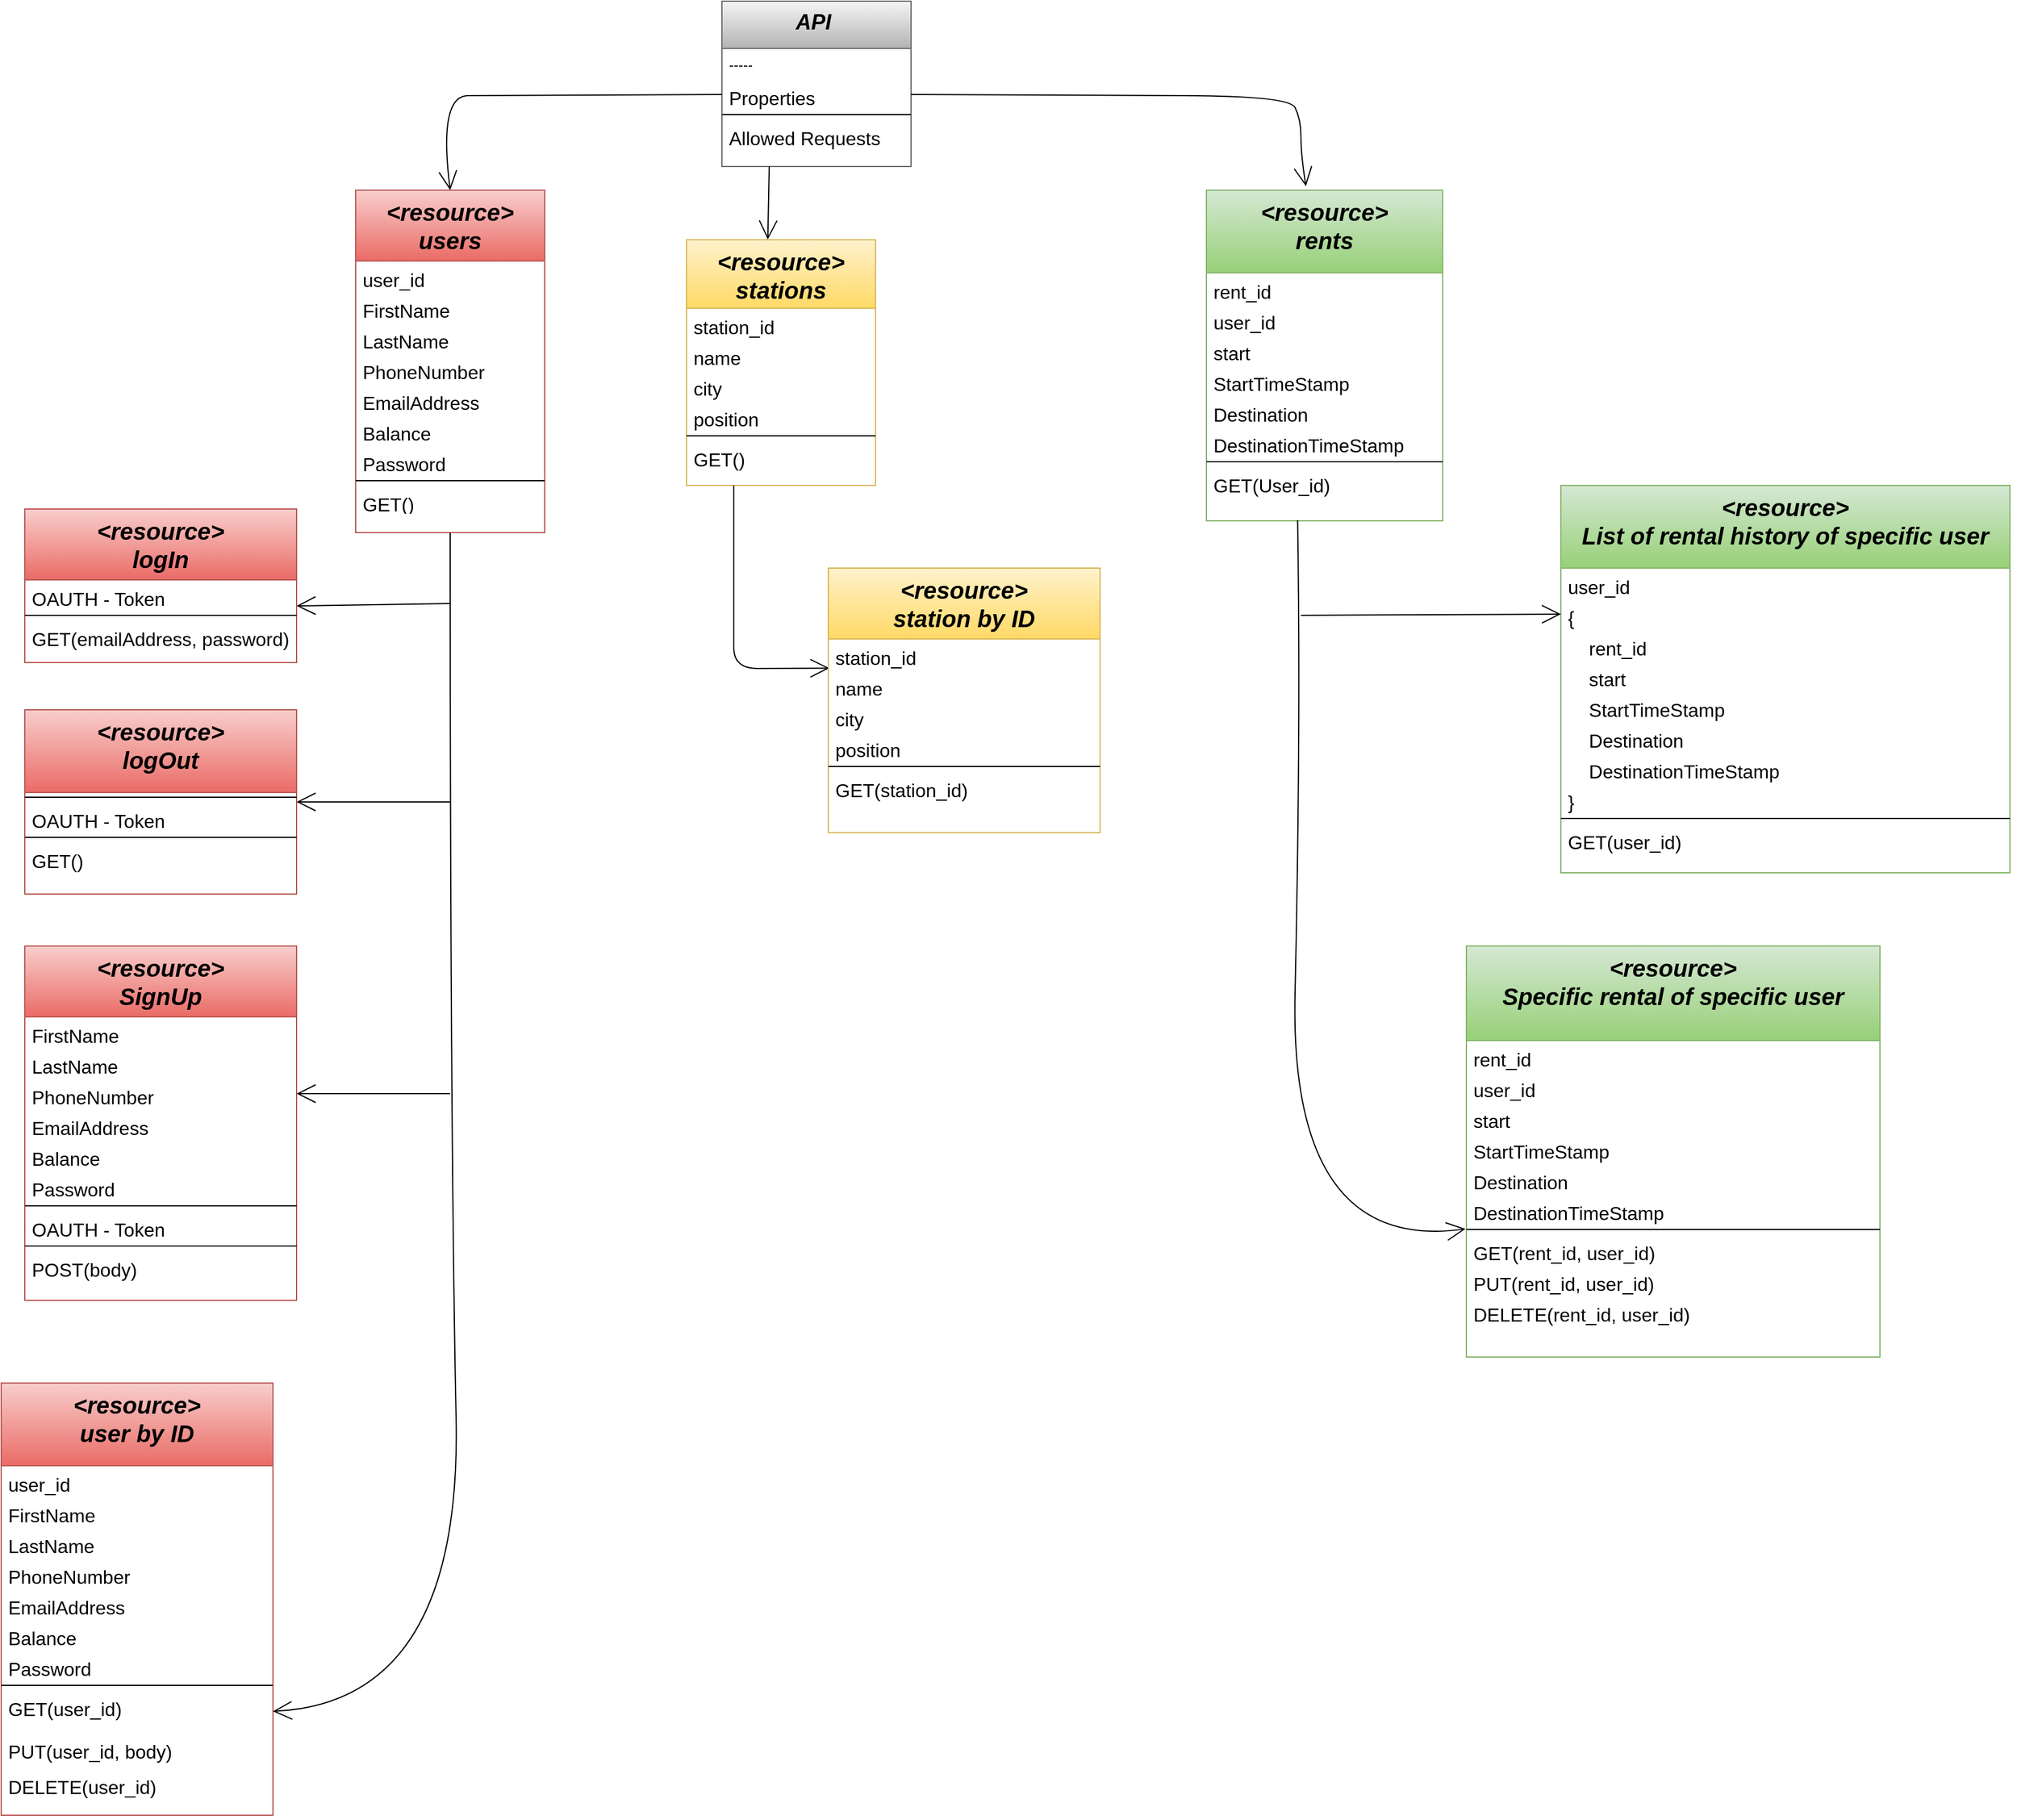 <mxfile version="20.5.3" type="device"><diagram id="C5RBs43oDa-KdzZeNtuy" name="Page-1"><mxGraphModel dx="2133" dy="811" grid="1" gridSize="10" guides="1" tooltips="1" connect="1" arrows="1" fold="1" page="1" pageScale="1" pageWidth="827" pageHeight="1169" math="0" shadow="0"><root><mxCell id="WIyWlLk6GJQsqaUBKTNV-0"/><mxCell id="WIyWlLk6GJQsqaUBKTNV-1" parent="WIyWlLk6GJQsqaUBKTNV-0"/><mxCell id="zkfFHV4jXpPFQw0GAbJ--0" value="API " style="swimlane;fontStyle=3;align=center;verticalAlign=top;childLayout=stackLayout;horizontal=1;startSize=40;horizontalStack=0;resizeParent=1;resizeLast=0;collapsible=1;marginBottom=0;rounded=0;shadow=0;strokeWidth=1;fillColor=#f5f5f5;gradientColor=#b3b3b3;strokeColor=#666666;fontSize=18;" parent="WIyWlLk6GJQsqaUBKTNV-1" vertex="1"><mxGeometry x="430" y="40" width="160" height="140" as="geometry"><mxRectangle x="230" y="140" width="160" height="26" as="alternateBounds"/></mxGeometry></mxCell><mxCell id="zkfFHV4jXpPFQw0GAbJ--1" value="-----" style="text;align=left;verticalAlign=top;spacingLeft=4;spacingRight=4;overflow=hidden;rotatable=0;points=[[0,0.5],[1,0.5]];portConstraint=eastwest;" parent="zkfFHV4jXpPFQw0GAbJ--0" vertex="1"><mxGeometry y="40" width="160" height="26" as="geometry"/></mxCell><mxCell id="zkfFHV4jXpPFQw0GAbJ--2" value="Properties" style="text;align=left;verticalAlign=top;spacingLeft=4;spacingRight=4;overflow=hidden;rotatable=0;points=[[0,0.5],[1,0.5]];portConstraint=eastwest;rounded=0;shadow=0;html=0;fontSize=16;" parent="zkfFHV4jXpPFQw0GAbJ--0" vertex="1"><mxGeometry y="66" width="160" height="26" as="geometry"/></mxCell><mxCell id="zkfFHV4jXpPFQw0GAbJ--4" value="&lt;span style=&quot;color: rgba(0, 0, 0, 0); font-family: monospace; font-size: 0px; background-color: rgb(240, 240, 240);&quot;&gt;%3CmxGraphModel%3E%3Croot%3E%3CmxCell%20id%3D%220%22%2F%3E%3CmxCell%20id%3D%221%22%20parent%3D%220%22%2F%3E%3CmxCell%20id%3D%222%22%20value%3D%22Name%22%20style%3D%22text%3Balign%3Dleft%3BverticalAlign%3Dtop%3BspacingLeft%3D4%3BspacingRight%3D4%3Boverflow%3Dhidden%3Brotatable%3D0%3Bpoints%3D%5B%5B0%2C0.5%5D%2C%5B1%2C0.5%5D%5D%3BportConstraint%3Deastwest%3B%22%20vertex%3D%221%22%20parent%3D%221%22%3E%3CmxGeometry%20x%3D%22600%22%20y%3D%22280%22%20width%3D%22140%22%20height%3D%2226%22%20as%3D%22geometry%22%2F%3E%3C%2FmxCell%3E%3C%2Froot%3E%3C%2FmxGraphModel%3E&lt;/span&gt;" style="line;html=1;strokeWidth=1;align=left;verticalAlign=middle;spacingTop=-1;spacingLeft=3;spacingRight=3;rotatable=0;labelPosition=right;points=[];portConstraint=eastwest;" parent="zkfFHV4jXpPFQw0GAbJ--0" vertex="1"><mxGeometry y="92" width="160" height="8" as="geometry"/></mxCell><mxCell id="zkfFHV4jXpPFQw0GAbJ--3" value="Allowed Requests" style="text;align=left;verticalAlign=top;spacingLeft=4;spacingRight=4;overflow=hidden;rotatable=0;points=[[0,0.5],[1,0.5]];portConstraint=eastwest;rounded=0;shadow=0;html=0;fontSize=16;" parent="zkfFHV4jXpPFQw0GAbJ--0" vertex="1"><mxGeometry y="100" width="160" height="26" as="geometry"/></mxCell><mxCell id="fStVDJpvkza2coMnj4jC-12" value="&lt;resource&gt;&#10;users" style="swimlane;fontStyle=3;align=center;verticalAlign=top;childLayout=stackLayout;horizontal=1;startSize=60;horizontalStack=0;resizeParent=1;resizeLast=0;collapsible=1;marginBottom=0;rounded=0;shadow=0;strokeWidth=1;fillColor=#f8cecc;strokeColor=#b85450;gradientColor=#ea6b66;fontSize=20;" parent="WIyWlLk6GJQsqaUBKTNV-1" vertex="1"><mxGeometry x="120" y="200" width="160" height="290" as="geometry"><mxRectangle x="230" y="140" width="160" height="26" as="alternateBounds"/></mxGeometry></mxCell><mxCell id="fStVDJpvkza2coMnj4jC-14" value="user_id" style="text;align=left;verticalAlign=top;spacingLeft=4;spacingRight=4;overflow=hidden;rotatable=0;points=[[0,0.5],[1,0.5]];portConstraint=eastwest;rounded=0;shadow=0;html=0;fontSize=16;" parent="fStVDJpvkza2coMnj4jC-12" vertex="1"><mxGeometry y="60" width="160" height="26" as="geometry"/></mxCell><mxCell id="fStVDJpvkza2coMnj4jC-15" value="FirstName" style="text;align=left;verticalAlign=top;spacingLeft=4;spacingRight=4;overflow=hidden;rotatable=0;points=[[0,0.5],[1,0.5]];portConstraint=eastwest;rounded=0;shadow=0;html=0;fontSize=16;" parent="fStVDJpvkza2coMnj4jC-12" vertex="1"><mxGeometry y="86" width="160" height="26" as="geometry"/></mxCell><mxCell id="fStVDJpvkza2coMnj4jC-30" value="LastName" style="text;align=left;verticalAlign=top;spacingLeft=4;spacingRight=4;overflow=hidden;rotatable=0;points=[[0,0.5],[1,0.5]];portConstraint=eastwest;rounded=0;shadow=0;html=0;fontSize=16;" parent="fStVDJpvkza2coMnj4jC-12" vertex="1"><mxGeometry y="112" width="160" height="26" as="geometry"/></mxCell><mxCell id="fStVDJpvkza2coMnj4jC-34" value="PhoneNumber" style="text;align=left;verticalAlign=top;spacingLeft=4;spacingRight=4;overflow=hidden;rotatable=0;points=[[0,0.5],[1,0.5]];portConstraint=eastwest;rounded=0;shadow=0;html=0;fontSize=16;" parent="fStVDJpvkza2coMnj4jC-12" vertex="1"><mxGeometry y="138" width="160" height="26" as="geometry"/></mxCell><mxCell id="fStVDJpvkza2coMnj4jC-36" value="EmailAddress" style="text;align=left;verticalAlign=top;spacingLeft=4;spacingRight=4;overflow=hidden;rotatable=0;points=[[0,0.5],[1,0.5]];portConstraint=eastwest;rounded=0;shadow=0;html=0;fontSize=16;" parent="fStVDJpvkza2coMnj4jC-12" vertex="1"><mxGeometry y="164" width="160" height="26" as="geometry"/></mxCell><mxCell id="fStVDJpvkza2coMnj4jC-37" value="Balance" style="text;align=left;verticalAlign=top;spacingLeft=4;spacingRight=4;overflow=hidden;rotatable=0;points=[[0,0.5],[1,0.5]];portConstraint=eastwest;rounded=0;shadow=0;html=0;fontSize=16;" parent="fStVDJpvkza2coMnj4jC-12" vertex="1"><mxGeometry y="190" width="160" height="26" as="geometry"/></mxCell><mxCell id="fStVDJpvkza2coMnj4jC-38" value="Password" style="text;align=left;verticalAlign=top;spacingLeft=4;spacingRight=4;overflow=hidden;rotatable=0;points=[[0,0.5],[1,0.5]];portConstraint=eastwest;rounded=0;shadow=0;html=0;fontSize=16;" parent="fStVDJpvkza2coMnj4jC-12" vertex="1"><mxGeometry y="216" width="160" height="26" as="geometry"/></mxCell><mxCell id="fStVDJpvkza2coMnj4jC-16" value="&lt;span style=&quot;color: rgba(0, 0, 0, 0); font-family: monospace; font-size: 0px; background-color: rgb(240, 240, 240);&quot;&gt;%3CmxGraphModel%3E%3Croot%3E%3CmxCell%20id%3D%220%22%2F%3E%3CmxCell%20id%3D%221%22%20parent%3D%220%22%2F%3E%3CmxCell%20id%3D%222%22%20value%3D%22Name%22%20style%3D%22text%3Balign%3Dleft%3BverticalAlign%3Dtop%3BspacingLeft%3D4%3BspacingRight%3D4%3Boverflow%3Dhidden%3Brotatable%3D0%3Bpoints%3D%5B%5B0%2C0.5%5D%2C%5B1%2C0.5%5D%5D%3BportConstraint%3Deastwest%3B%22%20vertex%3D%221%22%20parent%3D%221%22%3E%3CmxGeometry%20x%3D%22600%22%20y%3D%22280%22%20width%3D%22140%22%20height%3D%2226%22%20as%3D%22geometry%22%2F%3E%3C%2FmxCell%3E%3C%2Froot%3E%3C%2FmxGraphModel%3E&lt;/span&gt;" style="line;html=1;strokeWidth=1;align=left;verticalAlign=middle;spacingTop=-1;spacingLeft=3;spacingRight=3;rotatable=0;labelPosition=right;points=[];portConstraint=eastwest;" parent="fStVDJpvkza2coMnj4jC-12" vertex="1"><mxGeometry y="242" width="160" height="8" as="geometry"/></mxCell><mxCell id="fStVDJpvkza2coMnj4jC-86" value="GET()" style="text;align=left;verticalAlign=top;spacingLeft=4;spacingRight=4;overflow=hidden;rotatable=0;points=[[0,0.5],[1,0.5]];portConstraint=eastwest;rounded=0;shadow=0;html=0;fontSize=16;" parent="fStVDJpvkza2coMnj4jC-12" vertex="1"><mxGeometry y="250" width="160" height="20" as="geometry"/></mxCell><mxCell id="fStVDJpvkza2coMnj4jC-53" value="&lt;resource&gt;&#10;logIn" style="swimlane;fontStyle=3;align=center;verticalAlign=top;childLayout=stackLayout;horizontal=1;startSize=60;horizontalStack=0;resizeParent=1;resizeLast=0;collapsible=1;marginBottom=0;rounded=0;shadow=0;strokeWidth=1;fillColor=#f8cecc;strokeColor=#b85450;gradientColor=#ea6b66;fontSize=20;" parent="WIyWlLk6GJQsqaUBKTNV-1" vertex="1"><mxGeometry x="-160" y="470" width="230" height="130" as="geometry"><mxRectangle x="230" y="140" width="160" height="26" as="alternateBounds"/></mxGeometry></mxCell><mxCell id="fStVDJpvkza2coMnj4jC-80" value="OAUTH - Token" style="text;align=left;verticalAlign=top;spacingLeft=4;spacingRight=4;overflow=hidden;rotatable=0;points=[[0,0.5],[1,0.5]];portConstraint=eastwest;rounded=0;shadow=0;html=0;fontSize=16;" parent="fStVDJpvkza2coMnj4jC-53" vertex="1"><mxGeometry y="60" width="230" height="26" as="geometry"/></mxCell><mxCell id="fStVDJpvkza2coMnj4jC-61" value="&lt;span style=&quot;color: rgba(0, 0, 0, 0); font-family: monospace; font-size: 0px; background-color: rgb(240, 240, 240);&quot;&gt;%3CmxGraphModel%3E%3Croot%3E%3CmxCell%20id%3D%220%22%2F%3E%3CmxCell%20id%3D%221%22%20parent%3D%220%22%2F%3E%3CmxCell%20id%3D%222%22%20value%3D%22Name%22%20style%3D%22text%3Balign%3Dleft%3BverticalAlign%3Dtop%3BspacingLeft%3D4%3BspacingRight%3D4%3Boverflow%3Dhidden%3Brotatable%3D0%3Bpoints%3D%5B%5B0%2C0.5%5D%2C%5B1%2C0.5%5D%5D%3BportConstraint%3Deastwest%3B%22%20vertex%3D%221%22%20parent%3D%221%22%3E%3CmxGeometry%20x%3D%22600%22%20y%3D%22280%22%20width%3D%22140%22%20height%3D%2226%22%20as%3D%22geometry%22%2F%3E%3C%2FmxCell%3E%3C%2Froot%3E%3C%2FmxGraphModel%3E&lt;/span&gt;" style="line;html=1;strokeWidth=1;align=left;verticalAlign=middle;spacingTop=-1;spacingLeft=3;spacingRight=3;rotatable=0;labelPosition=right;points=[];portConstraint=eastwest;" parent="fStVDJpvkza2coMnj4jC-53" vertex="1"><mxGeometry y="86" width="230" height="8" as="geometry"/></mxCell><mxCell id="fStVDJpvkza2coMnj4jC-60" value="GET(emailAddress, password)" style="text;align=left;verticalAlign=top;spacingLeft=4;spacingRight=4;overflow=hidden;rotatable=0;points=[[0,0.5],[1,0.5]];portConstraint=eastwest;rounded=0;shadow=0;html=0;fontSize=16;" parent="fStVDJpvkza2coMnj4jC-53" vertex="1"><mxGeometry y="94" width="230" height="26" as="geometry"/></mxCell><mxCell id="fStVDJpvkza2coMnj4jC-62" value="&lt;resource&gt;&#10;logOut" style="swimlane;fontStyle=3;align=center;verticalAlign=top;childLayout=stackLayout;horizontal=1;startSize=70;horizontalStack=0;resizeParent=1;resizeLast=0;collapsible=1;marginBottom=0;rounded=0;shadow=0;strokeWidth=1;fillColor=#f8cecc;strokeColor=#b85450;gradientColor=#ea6b66;fontSize=20;" parent="WIyWlLk6GJQsqaUBKTNV-1" vertex="1"><mxGeometry x="-160" y="640" width="230" height="156" as="geometry"><mxRectangle x="230" y="140" width="160" height="26" as="alternateBounds"/></mxGeometry></mxCell><mxCell id="fStVDJpvkza2coMnj4jC-70" value="&lt;span style=&quot;color: rgba(0, 0, 0, 0); font-family: monospace; font-size: 0px; background-color: rgb(240, 240, 240);&quot;&gt;%3CmxGraphModel%3E%3Croot%3E%3CmxCell%20id%3D%220%22%2F%3E%3CmxCell%20id%3D%221%22%20parent%3D%220%22%2F%3E%3CmxCell%20id%3D%222%22%20value%3D%22Name%22%20style%3D%22text%3Balign%3Dleft%3BverticalAlign%3Dtop%3BspacingLeft%3D4%3BspacingRight%3D4%3Boverflow%3Dhidden%3Brotatable%3D0%3Bpoints%3D%5B%5B0%2C0.5%5D%2C%5B1%2C0.5%5D%5D%3BportConstraint%3Deastwest%3B%22%20vertex%3D%221%22%20parent%3D%221%22%3E%3CmxGeometry%20x%3D%22600%22%20y%3D%22280%22%20width%3D%22140%22%20height%3D%2226%22%20as%3D%22geometry%22%2F%3E%3C%2FmxCell%3E%3C%2Froot%3E%3C%2FmxGraphModel%3E&lt;/span&gt;" style="line;html=1;strokeWidth=1;align=left;verticalAlign=middle;spacingTop=-1;spacingLeft=3;spacingRight=3;rotatable=0;labelPosition=right;points=[];portConstraint=eastwest;" parent="fStVDJpvkza2coMnj4jC-62" vertex="1"><mxGeometry y="70" width="230" height="8" as="geometry"/></mxCell><mxCell id="vQHNrPPgYMYY8FxcDJeK-4" value="OAUTH - Token" style="text;align=left;verticalAlign=top;spacingLeft=4;spacingRight=4;overflow=hidden;rotatable=0;points=[[0,0.5],[1,0.5]];portConstraint=eastwest;rounded=0;shadow=0;html=0;fontSize=16;" parent="fStVDJpvkza2coMnj4jC-62" vertex="1"><mxGeometry y="78" width="230" height="26" as="geometry"/></mxCell><mxCell id="vQHNrPPgYMYY8FxcDJeK-22" value="&lt;span style=&quot;color: rgba(0, 0, 0, 0); font-family: monospace; font-size: 0px; background-color: rgb(240, 240, 240);&quot;&gt;%3CmxGraphModel%3E%3Croot%3E%3CmxCell%20id%3D%220%22%2F%3E%3CmxCell%20id%3D%221%22%20parent%3D%220%22%2F%3E%3CmxCell%20id%3D%222%22%20value%3D%22Name%22%20style%3D%22text%3Balign%3Dleft%3BverticalAlign%3Dtop%3BspacingLeft%3D4%3BspacingRight%3D4%3Boverflow%3Dhidden%3Brotatable%3D0%3Bpoints%3D%5B%5B0%2C0.5%5D%2C%5B1%2C0.5%5D%5D%3BportConstraint%3Deastwest%3B%22%20vertex%3D%221%22%20parent%3D%221%22%3E%3CmxGeometry%20x%3D%22600%22%20y%3D%22280%22%20width%3D%22140%22%20height%3D%2226%22%20as%3D%22geometry%22%2F%3E%3C%2FmxCell%3E%3C%2Froot%3E%3C%2FmxGraphModel%3E&lt;/span&gt;" style="line;html=1;strokeWidth=1;align=left;verticalAlign=middle;spacingTop=-1;spacingLeft=3;spacingRight=3;rotatable=0;labelPosition=right;points=[];portConstraint=eastwest;" parent="fStVDJpvkza2coMnj4jC-62" vertex="1"><mxGeometry y="104" width="230" height="8" as="geometry"/></mxCell><mxCell id="fStVDJpvkza2coMnj4jC-81" value="GET()" style="text;align=left;verticalAlign=top;spacingLeft=4;spacingRight=4;overflow=hidden;rotatable=0;points=[[0,0.5],[1,0.5]];portConstraint=eastwest;rounded=0;shadow=0;html=0;fontSize=16;" parent="fStVDJpvkza2coMnj4jC-62" vertex="1"><mxGeometry y="112" width="230" height="26" as="geometry"/></mxCell><mxCell id="fStVDJpvkza2coMnj4jC-82" value="&lt;resource&gt;&#10;SignUp" style="swimlane;fontStyle=3;align=center;verticalAlign=top;childLayout=stackLayout;horizontal=1;startSize=60;horizontalStack=0;resizeParent=1;resizeLast=0;collapsible=1;marginBottom=0;rounded=0;shadow=0;strokeWidth=1;fillColor=#f8cecc;strokeColor=#b85450;gradientColor=#ea6b66;fontSize=20;" parent="WIyWlLk6GJQsqaUBKTNV-1" vertex="1"><mxGeometry x="-160" y="840" width="230" height="300" as="geometry"><mxRectangle x="230" y="140" width="160" height="26" as="alternateBounds"/></mxGeometry></mxCell><mxCell id="vQHNrPPgYMYY8FxcDJeK-14" value="FirstName" style="text;align=left;verticalAlign=top;spacingLeft=4;spacingRight=4;overflow=hidden;rotatable=0;points=[[0,0.5],[1,0.5]];portConstraint=eastwest;rounded=0;shadow=0;html=0;fontSize=16;" parent="fStVDJpvkza2coMnj4jC-82" vertex="1"><mxGeometry y="60" width="230" height="26" as="geometry"/></mxCell><mxCell id="vQHNrPPgYMYY8FxcDJeK-16" value="LastName" style="text;align=left;verticalAlign=top;spacingLeft=4;spacingRight=4;overflow=hidden;rotatable=0;points=[[0,0.5],[1,0.5]];portConstraint=eastwest;rounded=0;shadow=0;html=0;fontSize=16;" parent="fStVDJpvkza2coMnj4jC-82" vertex="1"><mxGeometry y="86" width="230" height="26" as="geometry"/></mxCell><mxCell id="vQHNrPPgYMYY8FxcDJeK-17" value="PhoneNumber" style="text;align=left;verticalAlign=top;spacingLeft=4;spacingRight=4;overflow=hidden;rotatable=0;points=[[0,0.5],[1,0.5]];portConstraint=eastwest;rounded=0;shadow=0;html=0;fontSize=16;" parent="fStVDJpvkza2coMnj4jC-82" vertex="1"><mxGeometry y="112" width="230" height="26" as="geometry"/></mxCell><mxCell id="vQHNrPPgYMYY8FxcDJeK-18" value="EmailAddress" style="text;align=left;verticalAlign=top;spacingLeft=4;spacingRight=4;overflow=hidden;rotatable=0;points=[[0,0.5],[1,0.5]];portConstraint=eastwest;rounded=0;shadow=0;html=0;fontSize=16;" parent="fStVDJpvkza2coMnj4jC-82" vertex="1"><mxGeometry y="138" width="230" height="26" as="geometry"/></mxCell><mxCell id="vQHNrPPgYMYY8FxcDJeK-19" value="Balance" style="text;align=left;verticalAlign=top;spacingLeft=4;spacingRight=4;overflow=hidden;rotatable=0;points=[[0,0.5],[1,0.5]];portConstraint=eastwest;rounded=0;shadow=0;html=0;fontSize=16;" parent="fStVDJpvkza2coMnj4jC-82" vertex="1"><mxGeometry y="164" width="230" height="26" as="geometry"/></mxCell><mxCell id="vQHNrPPgYMYY8FxcDJeK-20" value="Password" style="text;align=left;verticalAlign=top;spacingLeft=4;spacingRight=4;overflow=hidden;rotatable=0;points=[[0,0.5],[1,0.5]];portConstraint=eastwest;rounded=0;shadow=0;html=0;fontSize=16;" parent="fStVDJpvkza2coMnj4jC-82" vertex="1"><mxGeometry y="190" width="230" height="26" as="geometry"/></mxCell><mxCell id="fStVDJpvkza2coMnj4jC-84" value="&lt;span style=&quot;color: rgba(0, 0, 0, 0); font-family: monospace; font-size: 0px; background-color: rgb(240, 240, 240);&quot;&gt;%3CmxGraphModel%3E%3Croot%3E%3CmxCell%20id%3D%220%22%2F%3E%3CmxCell%20id%3D%221%22%20parent%3D%220%22%2F%3E%3CmxCell%20id%3D%222%22%20value%3D%22Name%22%20style%3D%22text%3Balign%3Dleft%3BverticalAlign%3Dtop%3BspacingLeft%3D4%3BspacingRight%3D4%3Boverflow%3Dhidden%3Brotatable%3D0%3Bpoints%3D%5B%5B0%2C0.5%5D%2C%5B1%2C0.5%5D%5D%3BportConstraint%3Deastwest%3B%22%20vertex%3D%221%22%20parent%3D%221%22%3E%3CmxGeometry%20x%3D%22600%22%20y%3D%22280%22%20width%3D%22140%22%20height%3D%2226%22%20as%3D%22geometry%22%2F%3E%3C%2FmxCell%3E%3C%2Froot%3E%3C%2FmxGraphModel%3E&lt;/span&gt;" style="line;html=1;strokeWidth=1;align=left;verticalAlign=middle;spacingTop=-1;spacingLeft=3;spacingRight=3;rotatable=0;labelPosition=right;points=[];portConstraint=eastwest;" parent="fStVDJpvkza2coMnj4jC-82" vertex="1"><mxGeometry y="216" width="230" height="8" as="geometry"/></mxCell><mxCell id="fStVDJpvkza2coMnj4jC-95" value="OAUTH - Token" style="text;align=left;verticalAlign=top;spacingLeft=4;spacingRight=4;overflow=hidden;rotatable=0;points=[[0,0.5],[1,0.5]];portConstraint=eastwest;rounded=0;shadow=0;html=0;fontSize=16;" parent="fStVDJpvkza2coMnj4jC-82" vertex="1"><mxGeometry y="224" width="230" height="26" as="geometry"/></mxCell><mxCell id="vQHNrPPgYMYY8FxcDJeK-21" value="&lt;span style=&quot;color: rgba(0, 0, 0, 0); font-family: monospace; font-size: 0px; background-color: rgb(240, 240, 240);&quot;&gt;%3CmxGraphModel%3E%3Croot%3E%3CmxCell%20id%3D%220%22%2F%3E%3CmxCell%20id%3D%221%22%20parent%3D%220%22%2F%3E%3CmxCell%20id%3D%222%22%20value%3D%22Name%22%20style%3D%22text%3Balign%3Dleft%3BverticalAlign%3Dtop%3BspacingLeft%3D4%3BspacingRight%3D4%3Boverflow%3Dhidden%3Brotatable%3D0%3Bpoints%3D%5B%5B0%2C0.5%5D%2C%5B1%2C0.5%5D%5D%3BportConstraint%3Deastwest%3B%22%20vertex%3D%221%22%20parent%3D%221%22%3E%3CmxGeometry%20x%3D%22600%22%20y%3D%22280%22%20width%3D%22140%22%20height%3D%2226%22%20as%3D%22geometry%22%2F%3E%3C%2FmxCell%3E%3C%2Froot%3E%3C%2FmxGraphModel%3E&lt;/span&gt;" style="line;html=1;strokeWidth=1;align=left;verticalAlign=middle;spacingTop=-1;spacingLeft=3;spacingRight=3;rotatable=0;labelPosition=right;points=[];portConstraint=eastwest;" parent="fStVDJpvkza2coMnj4jC-82" vertex="1"><mxGeometry y="250" width="230" height="8" as="geometry"/></mxCell><mxCell id="fStVDJpvkza2coMnj4jC-85" value="POST(body)" style="text;align=left;verticalAlign=top;spacingLeft=4;spacingRight=4;overflow=hidden;rotatable=0;points=[[0,0.5],[1,0.5]];portConstraint=eastwest;rounded=0;shadow=0;html=0;fontSize=16;" parent="fStVDJpvkza2coMnj4jC-82" vertex="1"><mxGeometry y="258" width="230" height="42" as="geometry"/></mxCell><mxCell id="fStVDJpvkza2coMnj4jC-87" value="&lt;resource&gt;&#10;user by ID" style="swimlane;fontStyle=3;align=center;verticalAlign=top;childLayout=stackLayout;horizontal=1;startSize=70;horizontalStack=0;resizeParent=1;resizeLast=0;collapsible=1;marginBottom=0;rounded=0;shadow=0;strokeWidth=1;fillColor=#f8cecc;strokeColor=#b85450;gradientColor=#ea6b66;fontSize=20;" parent="WIyWlLk6GJQsqaUBKTNV-1" vertex="1"><mxGeometry x="-180" y="1210" width="230" height="366" as="geometry"><mxRectangle x="230" y="140" width="160" height="26" as="alternateBounds"/></mxGeometry></mxCell><mxCell id="vQHNrPPgYMYY8FxcDJeK-6" value="user_id" style="text;align=left;verticalAlign=top;spacingLeft=4;spacingRight=4;overflow=hidden;rotatable=0;points=[[0,0.5],[1,0.5]];portConstraint=eastwest;rounded=0;shadow=0;html=0;fontSize=16;" parent="fStVDJpvkza2coMnj4jC-87" vertex="1"><mxGeometry y="70" width="230" height="26" as="geometry"/></mxCell><mxCell id="vQHNrPPgYMYY8FxcDJeK-7" value="FirstName" style="text;align=left;verticalAlign=top;spacingLeft=4;spacingRight=4;overflow=hidden;rotatable=0;points=[[0,0.5],[1,0.5]];portConstraint=eastwest;rounded=0;shadow=0;html=0;fontSize=16;" parent="fStVDJpvkza2coMnj4jC-87" vertex="1"><mxGeometry y="96" width="230" height="26" as="geometry"/></mxCell><mxCell id="vQHNrPPgYMYY8FxcDJeK-8" value="LastName" style="text;align=left;verticalAlign=top;spacingLeft=4;spacingRight=4;overflow=hidden;rotatable=0;points=[[0,0.5],[1,0.5]];portConstraint=eastwest;rounded=0;shadow=0;html=0;fontSize=16;" parent="fStVDJpvkza2coMnj4jC-87" vertex="1"><mxGeometry y="122" width="230" height="26" as="geometry"/></mxCell><mxCell id="vQHNrPPgYMYY8FxcDJeK-9" value="PhoneNumber" style="text;align=left;verticalAlign=top;spacingLeft=4;spacingRight=4;overflow=hidden;rotatable=0;points=[[0,0.5],[1,0.5]];portConstraint=eastwest;rounded=0;shadow=0;html=0;fontSize=16;" parent="fStVDJpvkza2coMnj4jC-87" vertex="1"><mxGeometry y="148" width="230" height="26" as="geometry"/></mxCell><mxCell id="vQHNrPPgYMYY8FxcDJeK-10" value="EmailAddress" style="text;align=left;verticalAlign=top;spacingLeft=4;spacingRight=4;overflow=hidden;rotatable=0;points=[[0,0.5],[1,0.5]];portConstraint=eastwest;rounded=0;shadow=0;html=0;fontSize=16;" parent="fStVDJpvkza2coMnj4jC-87" vertex="1"><mxGeometry y="174" width="230" height="26" as="geometry"/></mxCell><mxCell id="vQHNrPPgYMYY8FxcDJeK-11" value="Balance" style="text;align=left;verticalAlign=top;spacingLeft=4;spacingRight=4;overflow=hidden;rotatable=0;points=[[0,0.5],[1,0.5]];portConstraint=eastwest;rounded=0;shadow=0;html=0;fontSize=16;" parent="fStVDJpvkza2coMnj4jC-87" vertex="1"><mxGeometry y="200" width="230" height="26" as="geometry"/></mxCell><mxCell id="vQHNrPPgYMYY8FxcDJeK-12" value="Password" style="text;align=left;verticalAlign=top;spacingLeft=4;spacingRight=4;overflow=hidden;rotatable=0;points=[[0,0.5],[1,0.5]];portConstraint=eastwest;rounded=0;shadow=0;html=0;fontSize=16;" parent="fStVDJpvkza2coMnj4jC-87" vertex="1"><mxGeometry y="226" width="230" height="26" as="geometry"/></mxCell><mxCell id="fStVDJpvkza2coMnj4jC-89" value="&lt;span style=&quot;color: rgba(0, 0, 0, 0); font-family: monospace; font-size: 0px; background-color: rgb(240, 240, 240);&quot;&gt;%3CmxGraphModel%3E%3Croot%3E%3CmxCell%20id%3D%220%22%2F%3E%3CmxCell%20id%3D%221%22%20parent%3D%220%22%2F%3E%3CmxCell%20id%3D%222%22%20value%3D%22Name%22%20style%3D%22text%3Balign%3Dleft%3BverticalAlign%3Dtop%3BspacingLeft%3D4%3BspacingRight%3D4%3Boverflow%3Dhidden%3Brotatable%3D0%3Bpoints%3D%5B%5B0%2C0.5%5D%2C%5B1%2C0.5%5D%5D%3BportConstraint%3Deastwest%3B%22%20vertex%3D%221%22%20parent%3D%221%22%3E%3CmxGeometry%20x%3D%22600%22%20y%3D%22280%22%20width%3D%22140%22%20height%3D%2226%22%20as%3D%22geometry%22%2F%3E%3C%2FmxCell%3E%3C%2Froot%3E%3C%2FmxGraphModel%3E&lt;/span&gt;" style="line;html=1;strokeWidth=1;align=left;verticalAlign=middle;spacingTop=-1;spacingLeft=3;spacingRight=3;rotatable=0;labelPosition=right;points=[];portConstraint=eastwest;" parent="fStVDJpvkza2coMnj4jC-87" vertex="1"><mxGeometry y="252" width="230" height="8" as="geometry"/></mxCell><mxCell id="fStVDJpvkza2coMnj4jC-90" value="GET(user_id)" style="text;align=left;verticalAlign=top;spacingLeft=4;spacingRight=4;overflow=hidden;rotatable=0;points=[[0,0.5],[1,0.5]];portConstraint=eastwest;rounded=0;shadow=0;html=0;fontSize=16;" parent="fStVDJpvkza2coMnj4jC-87" vertex="1"><mxGeometry y="260" width="230" height="36" as="geometry"/></mxCell><mxCell id="fStVDJpvkza2coMnj4jC-91" value="PUT(user_id, body)" style="text;align=left;verticalAlign=top;spacingLeft=4;spacingRight=4;overflow=hidden;rotatable=0;points=[[0,0.5],[1,0.5]];portConstraint=eastwest;rounded=0;shadow=0;html=0;fontSize=16;" parent="fStVDJpvkza2coMnj4jC-87" vertex="1"><mxGeometry y="296" width="230" height="30" as="geometry"/></mxCell><mxCell id="fStVDJpvkza2coMnj4jC-92" value="DELETE(user_id)" style="text;align=left;verticalAlign=top;spacingLeft=4;spacingRight=4;overflow=hidden;rotatable=0;points=[[0,0.5],[1,0.5]];portConstraint=eastwest;rounded=0;shadow=0;html=0;fontSize=16;" parent="fStVDJpvkza2coMnj4jC-87" vertex="1"><mxGeometry y="326" width="230" height="40" as="geometry"/></mxCell><mxCell id="fStVDJpvkza2coMnj4jC-96" value="" style="edgeStyle=none;orthogonalLoop=1;jettySize=auto;html=1;rounded=0;fontSize=12;endArrow=open;startSize=14;endSize=14;sourcePerimeterSpacing=8;targetPerimeterSpacing=8;curved=1;exitX=0.5;exitY=1;exitDx=0;exitDy=0;entryX=1;entryY=0.5;entryDx=0;entryDy=0;" parent="WIyWlLk6GJQsqaUBKTNV-1" source="fStVDJpvkza2coMnj4jC-12" target="fStVDJpvkza2coMnj4jC-90" edge="1"><mxGeometry width="140" relative="1" as="geometry"><mxPoint x="-110" y="820" as="sourcePoint"/><mxPoint x="250" y="930" as="targetPoint"/><Array as="points"><mxPoint x="200" y="1000"/><mxPoint x="210" y="1480"/></Array></mxGeometry></mxCell><mxCell id="fStVDJpvkza2coMnj4jC-98" value="" style="edgeStyle=none;orthogonalLoop=1;jettySize=auto;html=1;rounded=0;fontSize=12;endArrow=open;startSize=14;endSize=14;sourcePerimeterSpacing=8;targetPerimeterSpacing=8;curved=1;entryX=1;entryY=0.846;entryDx=0;entryDy=0;entryPerimeter=0;" parent="WIyWlLk6GJQsqaUBKTNV-1" target="fStVDJpvkza2coMnj4jC-80" edge="1"><mxGeometry width="140" relative="1" as="geometry"><mxPoint x="200" y="550" as="sourcePoint"/><mxPoint x="450" y="550" as="targetPoint"/><Array as="points"/></mxGeometry></mxCell><mxCell id="fStVDJpvkza2coMnj4jC-99" value="" style="edgeStyle=none;orthogonalLoop=1;jettySize=auto;html=1;rounded=0;fontSize=12;endArrow=open;startSize=14;endSize=14;sourcePerimeterSpacing=8;targetPerimeterSpacing=8;curved=1;entryX=1;entryY=0.5;entryDx=0;entryDy=0;" parent="WIyWlLk6GJQsqaUBKTNV-1" target="fStVDJpvkza2coMnj4jC-62" edge="1"><mxGeometry width="140" relative="1" as="geometry"><mxPoint x="200" y="718" as="sourcePoint"/><mxPoint x="80" y="541.996" as="targetPoint"/><Array as="points"/></mxGeometry></mxCell><mxCell id="fStVDJpvkza2coMnj4jC-100" value="" style="edgeStyle=none;orthogonalLoop=1;jettySize=auto;html=1;rounded=0;fontSize=12;endArrow=open;startSize=14;endSize=14;sourcePerimeterSpacing=8;targetPerimeterSpacing=8;curved=1;entryX=1;entryY=0.5;entryDx=0;entryDy=0;" parent="WIyWlLk6GJQsqaUBKTNV-1" target="vQHNrPPgYMYY8FxcDJeK-17" edge="1"><mxGeometry width="140" relative="1" as="geometry"><mxPoint x="200" y="965" as="sourcePoint"/><mxPoint x="83.91" y="711.996" as="targetPoint"/><Array as="points"/></mxGeometry></mxCell><mxCell id="fStVDJpvkza2coMnj4jC-102" value="" style="edgeStyle=none;orthogonalLoop=1;jettySize=auto;html=1;rounded=0;fontSize=12;endArrow=open;startSize=14;endSize=14;sourcePerimeterSpacing=8;targetPerimeterSpacing=8;curved=1;entryX=0.5;entryY=0;entryDx=0;entryDy=0;exitX=0;exitY=0.5;exitDx=0;exitDy=0;" parent="WIyWlLk6GJQsqaUBKTNV-1" source="zkfFHV4jXpPFQw0GAbJ--2" target="fStVDJpvkza2coMnj4jC-12" edge="1"><mxGeometry width="140" relative="1" as="geometry"><mxPoint x="310" y="120" as="sourcePoint"/><mxPoint x="80" y="541.996" as="targetPoint"/><Array as="points"><mxPoint x="240" y="120"/><mxPoint x="190" y="120"/></Array></mxGeometry></mxCell><mxCell id="fStVDJpvkza2coMnj4jC-105" value="" style="edgeStyle=none;orthogonalLoop=1;jettySize=auto;html=1;rounded=0;fontSize=12;endArrow=open;startSize=14;endSize=14;sourcePerimeterSpacing=8;targetPerimeterSpacing=8;curved=1;entryX=0.421;entryY=-0.012;entryDx=0;entryDy=0;entryPerimeter=0;exitX=1;exitY=0.5;exitDx=0;exitDy=0;" parent="WIyWlLk6GJQsqaUBKTNV-1" source="zkfFHV4jXpPFQw0GAbJ--2" target="fStVDJpvkza2coMnj4jC-106" edge="1"><mxGeometry width="140" relative="1" as="geometry"><mxPoint x="360" y="350" as="sourcePoint"/><mxPoint x="640" y="200" as="targetPoint"/><Array as="points"><mxPoint x="730" y="120"/><mxPoint x="910" y="120"/><mxPoint x="920" y="140"/><mxPoint x="920" y="170"/></Array></mxGeometry></mxCell><mxCell id="fStVDJpvkza2coMnj4jC-106" value="&lt;resource&gt;&#10;rents" style="swimlane;fontStyle=3;align=center;verticalAlign=top;childLayout=stackLayout;horizontal=1;startSize=70;horizontalStack=0;resizeParent=1;resizeLast=0;collapsible=1;marginBottom=0;rounded=0;shadow=0;strokeWidth=1;fillColor=#d5e8d4;strokeColor=#82b366;gradientColor=#97d077;fontSize=20;" parent="WIyWlLk6GJQsqaUBKTNV-1" vertex="1"><mxGeometry x="840" y="200" width="200" height="280" as="geometry"><mxRectangle x="230" y="140" width="160" height="26" as="alternateBounds"/></mxGeometry></mxCell><mxCell id="fStVDJpvkza2coMnj4jC-107" value="rent_id" style="text;align=left;verticalAlign=top;spacingLeft=4;spacingRight=4;overflow=hidden;rotatable=0;points=[[0,0.5],[1,0.5]];portConstraint=eastwest;rounded=0;shadow=0;html=0;fontSize=16;" parent="fStVDJpvkza2coMnj4jC-106" vertex="1"><mxGeometry y="70" width="200" height="26" as="geometry"/></mxCell><mxCell id="fStVDJpvkza2coMnj4jC-108" value="user_id" style="text;align=left;verticalAlign=top;spacingLeft=4;spacingRight=4;overflow=hidden;rotatable=0;points=[[0,0.5],[1,0.5]];portConstraint=eastwest;rounded=0;shadow=0;html=0;fontSize=16;" parent="fStVDJpvkza2coMnj4jC-106" vertex="1"><mxGeometry y="96" width="200" height="26" as="geometry"/></mxCell><mxCell id="fStVDJpvkza2coMnj4jC-109" value="start" style="text;align=left;verticalAlign=top;spacingLeft=4;spacingRight=4;overflow=hidden;rotatable=0;points=[[0,0.5],[1,0.5]];portConstraint=eastwest;rounded=0;shadow=0;html=0;fontSize=16;" parent="fStVDJpvkza2coMnj4jC-106" vertex="1"><mxGeometry y="122" width="200" height="26" as="geometry"/></mxCell><mxCell id="fStVDJpvkza2coMnj4jC-110" value="StartTimeStamp" style="text;align=left;verticalAlign=top;spacingLeft=4;spacingRight=4;overflow=hidden;rotatable=0;points=[[0,0.5],[1,0.5]];portConstraint=eastwest;rounded=0;shadow=0;html=0;fontSize=16;" parent="fStVDJpvkza2coMnj4jC-106" vertex="1"><mxGeometry y="148" width="200" height="26" as="geometry"/></mxCell><mxCell id="fStVDJpvkza2coMnj4jC-111" value="Destination" style="text;align=left;verticalAlign=top;spacingLeft=4;spacingRight=4;overflow=hidden;rotatable=0;points=[[0,0.5],[1,0.5]];portConstraint=eastwest;rounded=0;shadow=0;html=0;fontSize=16;" parent="fStVDJpvkza2coMnj4jC-106" vertex="1"><mxGeometry y="174" width="200" height="26" as="geometry"/></mxCell><mxCell id="fStVDJpvkza2coMnj4jC-112" value="DestinationTimeStamp" style="text;align=left;verticalAlign=top;spacingLeft=4;spacingRight=4;overflow=hidden;rotatable=0;points=[[0,0.5],[1,0.5]];portConstraint=eastwest;rounded=0;shadow=0;html=0;fontSize=16;" parent="fStVDJpvkza2coMnj4jC-106" vertex="1"><mxGeometry y="200" width="200" height="26" as="geometry"/></mxCell><mxCell id="fStVDJpvkza2coMnj4jC-114" value="&lt;span style=&quot;color: rgba(0, 0, 0, 0); font-family: monospace; font-size: 0px; background-color: rgb(240, 240, 240);&quot;&gt;%3CmxGraphModel%3E%3Croot%3E%3CmxCell%20id%3D%220%22%2F%3E%3CmxCell%20id%3D%221%22%20parent%3D%220%22%2F%3E%3CmxCell%20id%3D%222%22%20value%3D%22Name%22%20style%3D%22text%3Balign%3Dleft%3BverticalAlign%3Dtop%3BspacingLeft%3D4%3BspacingRight%3D4%3Boverflow%3Dhidden%3Brotatable%3D0%3Bpoints%3D%5B%5B0%2C0.5%5D%2C%5B1%2C0.5%5D%5D%3BportConstraint%3Deastwest%3B%22%20vertex%3D%221%22%20parent%3D%221%22%3E%3CmxGeometry%20x%3D%22600%22%20y%3D%22280%22%20width%3D%22140%22%20height%3D%2226%22%20as%3D%22geometry%22%2F%3E%3C%2FmxCell%3E%3C%2Froot%3E%3C%2FmxGraphModel%3E&lt;/span&gt;" style="line;html=1;strokeWidth=1;align=left;verticalAlign=middle;spacingTop=-1;spacingLeft=3;spacingRight=3;rotatable=0;labelPosition=right;points=[];portConstraint=eastwest;" parent="fStVDJpvkza2coMnj4jC-106" vertex="1"><mxGeometry y="226" width="200" height="8" as="geometry"/></mxCell><mxCell id="fStVDJpvkza2coMnj4jC-115" value="GET(User_id)" style="text;align=left;verticalAlign=top;spacingLeft=4;spacingRight=4;overflow=hidden;rotatable=0;points=[[0,0.5],[1,0.5]];portConstraint=eastwest;rounded=0;shadow=0;html=0;fontSize=16;" parent="fStVDJpvkza2coMnj4jC-106" vertex="1"><mxGeometry y="234" width="200" height="46" as="geometry"/></mxCell><mxCell id="fStVDJpvkza2coMnj4jC-116" value="&lt;resource&gt;&#10;List of rental history of specific user" style="swimlane;fontStyle=3;align=center;verticalAlign=top;childLayout=stackLayout;horizontal=1;startSize=70;horizontalStack=0;resizeParent=1;resizeLast=0;collapsible=1;marginBottom=0;rounded=0;shadow=0;strokeWidth=1;fillColor=#d5e8d4;strokeColor=#82b366;gradientColor=#97d077;fontSize=20;" parent="WIyWlLk6GJQsqaUBKTNV-1" vertex="1"><mxGeometry x="1140" y="450" width="380" height="328" as="geometry"><mxRectangle x="230" y="140" width="160" height="26" as="alternateBounds"/></mxGeometry></mxCell><mxCell id="vQHNrPPgYMYY8FxcDJeK-25" value="user_id" style="text;align=left;verticalAlign=top;spacingLeft=4;spacingRight=4;overflow=hidden;rotatable=0;points=[[0,0.5],[1,0.5]];portConstraint=eastwest;rounded=0;shadow=0;html=0;fontSize=16;" parent="fStVDJpvkza2coMnj4jC-116" vertex="1"><mxGeometry y="70" width="380" height="26" as="geometry"/></mxCell><mxCell id="vQHNrPPgYMYY8FxcDJeK-23" value="{" style="text;align=left;verticalAlign=top;spacingLeft=4;spacingRight=4;overflow=hidden;rotatable=0;points=[[0,0.5],[1,0.5]];portConstraint=eastwest;rounded=0;shadow=0;html=0;fontSize=16;" parent="fStVDJpvkza2coMnj4jC-116" vertex="1"><mxGeometry y="96" width="380" height="26" as="geometry"/></mxCell><mxCell id="vQHNrPPgYMYY8FxcDJeK-37" value="    rent_id" style="text;align=left;verticalAlign=top;spacingLeft=4;spacingRight=4;overflow=hidden;rotatable=0;points=[[0,0.5],[1,0.5]];portConstraint=eastwest;rounded=0;shadow=0;html=0;fontSize=16;" parent="fStVDJpvkza2coMnj4jC-116" vertex="1"><mxGeometry y="122" width="380" height="26" as="geometry"/></mxCell><mxCell id="vQHNrPPgYMYY8FxcDJeK-27" value="    start" style="text;align=left;verticalAlign=top;spacingLeft=4;spacingRight=4;overflow=hidden;rotatable=0;points=[[0,0.5],[1,0.5]];portConstraint=eastwest;rounded=0;shadow=0;html=0;fontSize=16;" parent="fStVDJpvkza2coMnj4jC-116" vertex="1"><mxGeometry y="148" width="380" height="26" as="geometry"/></mxCell><mxCell id="vQHNrPPgYMYY8FxcDJeK-29" value="    StartTimeStamp" style="text;align=left;verticalAlign=top;spacingLeft=4;spacingRight=4;overflow=hidden;rotatable=0;points=[[0,0.5],[1,0.5]];portConstraint=eastwest;rounded=0;shadow=0;html=0;fontSize=16;" parent="fStVDJpvkza2coMnj4jC-116" vertex="1"><mxGeometry y="174" width="380" height="26" as="geometry"/></mxCell><mxCell id="vQHNrPPgYMYY8FxcDJeK-31" value="    Destination" style="text;align=left;verticalAlign=top;spacingLeft=4;spacingRight=4;overflow=hidden;rotatable=0;points=[[0,0.5],[1,0.5]];portConstraint=eastwest;rounded=0;shadow=0;html=0;fontSize=16;" parent="fStVDJpvkza2coMnj4jC-116" vertex="1"><mxGeometry y="200" width="380" height="26" as="geometry"/></mxCell><mxCell id="vQHNrPPgYMYY8FxcDJeK-33" value="    DestinationTimeStamp" style="text;align=left;verticalAlign=top;spacingLeft=4;spacingRight=4;overflow=hidden;rotatable=0;points=[[0,0.5],[1,0.5]];portConstraint=eastwest;rounded=0;shadow=0;html=0;fontSize=16;" parent="fStVDJpvkza2coMnj4jC-116" vertex="1"><mxGeometry y="226" width="380" height="26" as="geometry"/></mxCell><mxCell id="vQHNrPPgYMYY8FxcDJeK-36" value="}" style="text;align=left;verticalAlign=top;spacingLeft=4;spacingRight=4;overflow=hidden;rotatable=0;points=[[0,0.5],[1,0.5]];portConstraint=eastwest;rounded=0;shadow=0;html=0;fontSize=16;" parent="fStVDJpvkza2coMnj4jC-116" vertex="1"><mxGeometry y="252" width="380" height="26" as="geometry"/></mxCell><mxCell id="fStVDJpvkza2coMnj4jC-118" value="&lt;span style=&quot;color: rgba(0, 0, 0, 0); font-family: monospace; font-size: 0px; background-color: rgb(240, 240, 240);&quot;&gt;%3CmxGraphModel%3E%3Croot%3E%3CmxCell%20id%3D%220%22%2F%3E%3CmxCell%20id%3D%221%22%20parent%3D%220%22%2F%3E%3CmxCell%20id%3D%222%22%20value%3D%22Name%22%20style%3D%22text%3Balign%3Dleft%3BverticalAlign%3Dtop%3BspacingLeft%3D4%3BspacingRight%3D4%3Boverflow%3Dhidden%3Brotatable%3D0%3Bpoints%3D%5B%5B0%2C0.5%5D%2C%5B1%2C0.5%5D%5D%3BportConstraint%3Deastwest%3B%22%20vertex%3D%221%22%20parent%3D%221%22%3E%3CmxGeometry%20x%3D%22600%22%20y%3D%22280%22%20width%3D%22140%22%20height%3D%2226%22%20as%3D%22geometry%22%2F%3E%3C%2FmxCell%3E%3C%2Froot%3E%3C%2FmxGraphModel%3E&lt;/span&gt;" style="line;html=1;strokeWidth=1;align=left;verticalAlign=middle;spacingTop=-1;spacingLeft=3;spacingRight=3;rotatable=0;labelPosition=right;points=[];portConstraint=eastwest;" parent="fStVDJpvkza2coMnj4jC-116" vertex="1"><mxGeometry y="278" width="380" height="8" as="geometry"/></mxCell><mxCell id="fStVDJpvkza2coMnj4jC-119" value="GET(user_id)" style="text;align=left;verticalAlign=top;spacingLeft=4;spacingRight=4;overflow=hidden;rotatable=0;points=[[0,0.5],[1,0.5]];portConstraint=eastwest;rounded=0;shadow=0;html=0;fontSize=16;" parent="fStVDJpvkza2coMnj4jC-116" vertex="1"><mxGeometry y="286" width="380" height="42" as="geometry"/></mxCell><mxCell id="fStVDJpvkza2coMnj4jC-122" value="" style="edgeStyle=none;orthogonalLoop=1;jettySize=auto;html=1;rounded=0;fontSize=12;endArrow=open;startSize=14;endSize=14;sourcePerimeterSpacing=8;targetPerimeterSpacing=8;curved=1;exitX=0.386;exitY=0.989;exitDx=0;exitDy=0;entryX=-0.002;entryY=1.135;entryDx=0;entryDy=0;exitPerimeter=0;entryPerimeter=0;" parent="WIyWlLk6GJQsqaUBKTNV-1" source="fStVDJpvkza2coMnj4jC-115" target="vQHNrPPgYMYY8FxcDJeK-34" edge="1"><mxGeometry width="140" relative="1" as="geometry"><mxPoint x="1120" y="440" as="sourcePoint"/><mxPoint x="1050" y="720" as="targetPoint"/><Array as="points"><mxPoint x="920" y="660"/><mxPoint x="910" y="1100"/></Array></mxGeometry></mxCell><mxCell id="fStVDJpvkza2coMnj4jC-128" value="&lt;resource&gt;&#10;Specific rental of specific user" style="swimlane;fontStyle=3;align=center;verticalAlign=top;childLayout=stackLayout;horizontal=1;startSize=80;horizontalStack=0;resizeParent=1;resizeLast=0;collapsible=1;marginBottom=0;rounded=0;shadow=0;strokeWidth=1;fillColor=#d5e8d4;strokeColor=#82b366;gradientColor=#97d077;fontSize=20;" parent="WIyWlLk6GJQsqaUBKTNV-1" vertex="1"><mxGeometry x="1060" y="840" width="350" height="348" as="geometry"><mxRectangle x="230" y="140" width="160" height="26" as="alternateBounds"/></mxGeometry></mxCell><mxCell id="vQHNrPPgYMYY8FxcDJeK-24" value="rent_id" style="text;align=left;verticalAlign=top;spacingLeft=4;spacingRight=4;overflow=hidden;rotatable=0;points=[[0,0.5],[1,0.5]];portConstraint=eastwest;rounded=0;shadow=0;html=0;fontSize=16;" parent="fStVDJpvkza2coMnj4jC-128" vertex="1"><mxGeometry y="80" width="350" height="26" as="geometry"/></mxCell><mxCell id="vQHNrPPgYMYY8FxcDJeK-26" value="user_id" style="text;align=left;verticalAlign=top;spacingLeft=4;spacingRight=4;overflow=hidden;rotatable=0;points=[[0,0.5],[1,0.5]];portConstraint=eastwest;rounded=0;shadow=0;html=0;fontSize=16;" parent="fStVDJpvkza2coMnj4jC-128" vertex="1"><mxGeometry y="106" width="350" height="26" as="geometry"/></mxCell><mxCell id="vQHNrPPgYMYY8FxcDJeK-28" value="start" style="text;align=left;verticalAlign=top;spacingLeft=4;spacingRight=4;overflow=hidden;rotatable=0;points=[[0,0.5],[1,0.5]];portConstraint=eastwest;rounded=0;shadow=0;html=0;fontSize=16;" parent="fStVDJpvkza2coMnj4jC-128" vertex="1"><mxGeometry y="132" width="350" height="26" as="geometry"/></mxCell><mxCell id="vQHNrPPgYMYY8FxcDJeK-30" value="StartTimeStamp" style="text;align=left;verticalAlign=top;spacingLeft=4;spacingRight=4;overflow=hidden;rotatable=0;points=[[0,0.5],[1,0.5]];portConstraint=eastwest;rounded=0;shadow=0;html=0;fontSize=16;" parent="fStVDJpvkza2coMnj4jC-128" vertex="1"><mxGeometry y="158" width="350" height="26" as="geometry"/></mxCell><mxCell id="vQHNrPPgYMYY8FxcDJeK-32" value="Destination" style="text;align=left;verticalAlign=top;spacingLeft=4;spacingRight=4;overflow=hidden;rotatable=0;points=[[0,0.5],[1,0.5]];portConstraint=eastwest;rounded=0;shadow=0;html=0;fontSize=16;" parent="fStVDJpvkza2coMnj4jC-128" vertex="1"><mxGeometry y="184" width="350" height="26" as="geometry"/></mxCell><mxCell id="vQHNrPPgYMYY8FxcDJeK-34" value="DestinationTimeStamp" style="text;align=left;verticalAlign=top;spacingLeft=4;spacingRight=4;overflow=hidden;rotatable=0;points=[[0,0.5],[1,0.5]];portConstraint=eastwest;rounded=0;shadow=0;html=0;fontSize=16;" parent="fStVDJpvkza2coMnj4jC-128" vertex="1"><mxGeometry y="210" width="350" height="26" as="geometry"/></mxCell><mxCell id="fStVDJpvkza2coMnj4jC-130" value="&lt;span style=&quot;color: rgba(0, 0, 0, 0); font-family: monospace; font-size: 0px; background-color: rgb(240, 240, 240);&quot;&gt;%3CmxGraphModel%3E%3Croot%3E%3CmxCell%20id%3D%220%22%2F%3E%3CmxCell%20id%3D%221%22%20parent%3D%220%22%2F%3E%3CmxCell%20id%3D%222%22%20value%3D%22Name%22%20style%3D%22text%3Balign%3Dleft%3BverticalAlign%3Dtop%3BspacingLeft%3D4%3BspacingRight%3D4%3Boverflow%3Dhidden%3Brotatable%3D0%3Bpoints%3D%5B%5B0%2C0.5%5D%2C%5B1%2C0.5%5D%5D%3BportConstraint%3Deastwest%3B%22%20vertex%3D%221%22%20parent%3D%221%22%3E%3CmxGeometry%20x%3D%22600%22%20y%3D%22280%22%20width%3D%22140%22%20height%3D%2226%22%20as%3D%22geometry%22%2F%3E%3C%2FmxCell%3E%3C%2Froot%3E%3C%2FmxGraphModel%3E&lt;/span&gt;" style="line;html=1;strokeWidth=1;align=left;verticalAlign=middle;spacingTop=-1;spacingLeft=3;spacingRight=3;rotatable=0;labelPosition=right;points=[];portConstraint=eastwest;" parent="fStVDJpvkza2coMnj4jC-128" vertex="1"><mxGeometry y="236" width="350" height="8" as="geometry"/></mxCell><mxCell id="A_toDwQFTSqepIOZqoju-1" value="GET(rent_id, user_id)" style="text;align=left;verticalAlign=top;spacingLeft=4;spacingRight=4;overflow=hidden;rotatable=0;points=[[0,0.5],[1,0.5]];portConstraint=eastwest;rounded=0;shadow=0;html=0;fontSize=16;" parent="fStVDJpvkza2coMnj4jC-128" vertex="1"><mxGeometry y="244" width="350" height="26" as="geometry"/></mxCell><mxCell id="fStVDJpvkza2coMnj4jC-133" value="PUT(rent_id, user_id)" style="text;align=left;verticalAlign=top;spacingLeft=4;spacingRight=4;overflow=hidden;rotatable=0;points=[[0,0.5],[1,0.5]];portConstraint=eastwest;rounded=0;shadow=0;html=0;fontSize=16;" parent="fStVDJpvkza2coMnj4jC-128" vertex="1"><mxGeometry y="270" width="350" height="26" as="geometry"/></mxCell><mxCell id="fStVDJpvkza2coMnj4jC-132" value="DELETE(rent_id, user_id)" style="text;align=left;verticalAlign=top;spacingLeft=4;spacingRight=4;overflow=hidden;rotatable=0;points=[[0,0.5],[1,0.5]];portConstraint=eastwest;rounded=0;shadow=0;html=0;fontSize=16;" parent="fStVDJpvkza2coMnj4jC-128" vertex="1"><mxGeometry y="296" width="350" height="26" as="geometry"/></mxCell><mxCell id="fStVDJpvkza2coMnj4jC-135" value="" style="edgeStyle=none;orthogonalLoop=1;jettySize=auto;html=1;rounded=0;fontSize=12;endArrow=open;startSize=14;endSize=14;sourcePerimeterSpacing=8;targetPerimeterSpacing=8;curved=1;entryX=0;entryY=0.5;entryDx=0;entryDy=0;" parent="WIyWlLk6GJQsqaUBKTNV-1" target="vQHNrPPgYMYY8FxcDJeK-23" edge="1"><mxGeometry width="140" relative="1" as="geometry"><mxPoint x="920" y="560" as="sourcePoint"/><mxPoint x="1070" y="560" as="targetPoint"/><Array as="points"/></mxGeometry></mxCell><mxCell id="fStVDJpvkza2coMnj4jC-136" value="&lt;resource&gt;&#10;stations" style="swimlane;fontStyle=3;align=center;verticalAlign=top;childLayout=stackLayout;horizontal=1;startSize=58;horizontalStack=0;resizeParent=1;resizeLast=0;collapsible=1;marginBottom=0;rounded=0;shadow=0;strokeWidth=1;fillColor=#fff2cc;strokeColor=#d6b656;gradientColor=#ffd966;fontSize=20;" parent="WIyWlLk6GJQsqaUBKTNV-1" vertex="1"><mxGeometry x="400" y="242" width="160" height="208" as="geometry"><mxRectangle x="230" y="140" width="160" height="26" as="alternateBounds"/></mxGeometry></mxCell><mxCell id="fStVDJpvkza2coMnj4jC-137" value="station_id" style="text;align=left;verticalAlign=top;spacingLeft=4;spacingRight=4;overflow=hidden;rotatable=0;points=[[0,0.5],[1,0.5]];portConstraint=eastwest;rounded=0;shadow=0;html=0;fontSize=16;" parent="fStVDJpvkza2coMnj4jC-136" vertex="1"><mxGeometry y="58" width="160" height="26" as="geometry"/></mxCell><mxCell id="fStVDJpvkza2coMnj4jC-139" value="name" style="text;align=left;verticalAlign=top;spacingLeft=4;spacingRight=4;overflow=hidden;rotatable=0;points=[[0,0.5],[1,0.5]];portConstraint=eastwest;rounded=0;shadow=0;html=0;fontSize=16;" parent="fStVDJpvkza2coMnj4jC-136" vertex="1"><mxGeometry y="84" width="160" height="26" as="geometry"/></mxCell><mxCell id="fStVDJpvkza2coMnj4jC-140" value="city" style="text;align=left;verticalAlign=top;spacingLeft=4;spacingRight=4;overflow=hidden;rotatable=0;points=[[0,0.5],[1,0.5]];portConstraint=eastwest;rounded=0;shadow=0;html=0;fontSize=16;" parent="fStVDJpvkza2coMnj4jC-136" vertex="1"><mxGeometry y="110" width="160" height="26" as="geometry"/></mxCell><mxCell id="fStVDJpvkza2coMnj4jC-141" value="position" style="text;align=left;verticalAlign=top;spacingLeft=4;spacingRight=4;overflow=hidden;rotatable=0;points=[[0,0.5],[1,0.5]];portConstraint=eastwest;rounded=0;shadow=0;html=0;fontSize=16;" parent="fStVDJpvkza2coMnj4jC-136" vertex="1"><mxGeometry y="136" width="160" height="26" as="geometry"/></mxCell><mxCell id="fStVDJpvkza2coMnj4jC-143" value="&lt;span style=&quot;color: rgba(0, 0, 0, 0); font-family: monospace; font-size: 0px; background-color: rgb(240, 240, 240);&quot;&gt;%3CmxGraphModel%3E%3Croot%3E%3CmxCell%20id%3D%220%22%2F%3E%3CmxCell%20id%3D%221%22%20parent%3D%220%22%2F%3E%3CmxCell%20id%3D%222%22%20value%3D%22Name%22%20style%3D%22text%3Balign%3Dleft%3BverticalAlign%3Dtop%3BspacingLeft%3D4%3BspacingRight%3D4%3Boverflow%3Dhidden%3Brotatable%3D0%3Bpoints%3D%5B%5B0%2C0.5%5D%2C%5B1%2C0.5%5D%5D%3BportConstraint%3Deastwest%3B%22%20vertex%3D%221%22%20parent%3D%221%22%3E%3CmxGeometry%20x%3D%22600%22%20y%3D%22280%22%20width%3D%22140%22%20height%3D%2226%22%20as%3D%22geometry%22%2F%3E%3C%2FmxCell%3E%3C%2Froot%3E%3C%2FmxGraphModel%3E&lt;/span&gt;" style="line;html=1;strokeWidth=1;align=left;verticalAlign=middle;spacingTop=-1;spacingLeft=3;spacingRight=3;rotatable=0;labelPosition=right;points=[];portConstraint=eastwest;" parent="fStVDJpvkza2coMnj4jC-136" vertex="1"><mxGeometry y="162" width="160" height="8" as="geometry"/></mxCell><mxCell id="fStVDJpvkza2coMnj4jC-144" value="GET()" style="text;align=left;verticalAlign=top;spacingLeft=4;spacingRight=4;overflow=hidden;rotatable=0;points=[[0,0.5],[1,0.5]];portConstraint=eastwest;rounded=0;shadow=0;html=0;fontSize=16;" parent="fStVDJpvkza2coMnj4jC-136" vertex="1"><mxGeometry y="170" width="160" height="32" as="geometry"/></mxCell><mxCell id="fStVDJpvkza2coMnj4jC-145" value="" style="edgeStyle=none;orthogonalLoop=1;jettySize=auto;html=1;rounded=0;fontSize=12;endArrow=open;startSize=14;endSize=14;sourcePerimeterSpacing=8;targetPerimeterSpacing=8;curved=1;exitX=0.25;exitY=1;exitDx=0;exitDy=0;entryX=0.43;entryY=-0.001;entryDx=0;entryDy=0;entryPerimeter=0;" parent="WIyWlLk6GJQsqaUBKTNV-1" source="zkfFHV4jXpPFQw0GAbJ--0" target="fStVDJpvkza2coMnj4jC-136" edge="1"><mxGeometry width="140" relative="1" as="geometry"><mxPoint x="810" y="530" as="sourcePoint"/><mxPoint x="950" y="530" as="targetPoint"/><Array as="points"/></mxGeometry></mxCell><mxCell id="fStVDJpvkza2coMnj4jC-146" value="" style="edgeStyle=none;orthogonalLoop=1;jettySize=auto;html=1;rounded=0;fontSize=12;endArrow=open;startSize=14;endSize=14;sourcePerimeterSpacing=8;targetPerimeterSpacing=8;curved=1;exitX=0.25;exitY=1;exitDx=0;exitDy=0;entryX=0.004;entryY=0.951;entryDx=0;entryDy=0;entryPerimeter=0;" parent="WIyWlLk6GJQsqaUBKTNV-1" source="fStVDJpvkza2coMnj4jC-136" edge="1"><mxGeometry width="140" relative="1" as="geometry"><mxPoint x="470" y="480" as="sourcePoint"/><mxPoint x="520.92" y="604.726" as="targetPoint"/><Array as="points"><mxPoint x="440" y="570"/><mxPoint x="440" y="605"/><mxPoint x="480" y="605"/></Array></mxGeometry></mxCell><mxCell id="fStVDJpvkza2coMnj4jC-147" value="&lt;resource&gt;&#10;station by ID" style="swimlane;fontStyle=3;align=center;verticalAlign=top;childLayout=stackLayout;horizontal=1;startSize=60;horizontalStack=0;resizeParent=1;resizeLast=0;collapsible=1;marginBottom=0;rounded=0;shadow=0;strokeWidth=1;fillColor=#fff2cc;strokeColor=#d6b656;gradientColor=#ffd966;fontSize=20;" parent="WIyWlLk6GJQsqaUBKTNV-1" vertex="1"><mxGeometry x="520" y="520" width="230" height="224" as="geometry"><mxRectangle x="230" y="140" width="160" height="26" as="alternateBounds"/></mxGeometry></mxCell><mxCell id="vQHNrPPgYMYY8FxcDJeK-0" value="station_id" style="text;align=left;verticalAlign=top;spacingLeft=4;spacingRight=4;overflow=hidden;rotatable=0;points=[[0,0.5],[1,0.5]];portConstraint=eastwest;rounded=0;shadow=0;html=0;fontSize=16;" parent="fStVDJpvkza2coMnj4jC-147" vertex="1"><mxGeometry y="60" width="230" height="26" as="geometry"/></mxCell><mxCell id="vQHNrPPgYMYY8FxcDJeK-1" value="name" style="text;align=left;verticalAlign=top;spacingLeft=4;spacingRight=4;overflow=hidden;rotatable=0;points=[[0,0.5],[1,0.5]];portConstraint=eastwest;rounded=0;shadow=0;html=0;fontSize=16;" parent="fStVDJpvkza2coMnj4jC-147" vertex="1"><mxGeometry y="86" width="230" height="26" as="geometry"/></mxCell><mxCell id="vQHNrPPgYMYY8FxcDJeK-2" value="city" style="text;align=left;verticalAlign=top;spacingLeft=4;spacingRight=4;overflow=hidden;rotatable=0;points=[[0,0.5],[1,0.5]];portConstraint=eastwest;rounded=0;shadow=0;html=0;fontSize=16;" parent="fStVDJpvkza2coMnj4jC-147" vertex="1"><mxGeometry y="112" width="230" height="26" as="geometry"/></mxCell><mxCell id="vQHNrPPgYMYY8FxcDJeK-3" value="position" style="text;align=left;verticalAlign=top;spacingLeft=4;spacingRight=4;overflow=hidden;rotatable=0;points=[[0,0.5],[1,0.5]];portConstraint=eastwest;rounded=0;shadow=0;html=0;fontSize=16;" parent="fStVDJpvkza2coMnj4jC-147" vertex="1"><mxGeometry y="138" width="230" height="26" as="geometry"/></mxCell><mxCell id="fStVDJpvkza2coMnj4jC-149" value="&lt;span style=&quot;color: rgba(0, 0, 0, 0); font-family: monospace; font-size: 0px; background-color: rgb(240, 240, 240);&quot;&gt;%3CmxGraphModel%3E%3Croot%3E%3CmxCell%20id%3D%220%22%2F%3E%3CmxCell%20id%3D%221%22%20parent%3D%220%22%2F%3E%3CmxCell%20id%3D%222%22%20value%3D%22Name%22%20style%3D%22text%3Balign%3Dleft%3BverticalAlign%3Dtop%3BspacingLeft%3D4%3BspacingRight%3D4%3Boverflow%3Dhidden%3Brotatable%3D0%3Bpoints%3D%5B%5B0%2C0.5%5D%2C%5B1%2C0.5%5D%5D%3BportConstraint%3Deastwest%3B%22%20vertex%3D%221%22%20parent%3D%221%22%3E%3CmxGeometry%20x%3D%22600%22%20y%3D%22280%22%20width%3D%22140%22%20height%3D%2226%22%20as%3D%22geometry%22%2F%3E%3C%2FmxCell%3E%3C%2Froot%3E%3C%2FmxGraphModel%3E&lt;/span&gt;" style="line;html=1;strokeWidth=1;align=left;verticalAlign=middle;spacingTop=-1;spacingLeft=3;spacingRight=3;rotatable=0;labelPosition=right;points=[];portConstraint=eastwest;" parent="fStVDJpvkza2coMnj4jC-147" vertex="1"><mxGeometry y="164" width="230" height="8" as="geometry"/></mxCell><mxCell id="fStVDJpvkza2coMnj4jC-150" value="GET(station_id)" style="text;align=left;verticalAlign=top;spacingLeft=4;spacingRight=4;overflow=hidden;rotatable=0;points=[[0,0.5],[1,0.5]];portConstraint=eastwest;rounded=0;shadow=0;html=0;fontSize=16;" parent="fStVDJpvkza2coMnj4jC-147" vertex="1"><mxGeometry y="172" width="230" height="26" as="geometry"/></mxCell></root></mxGraphModel></diagram></mxfile>